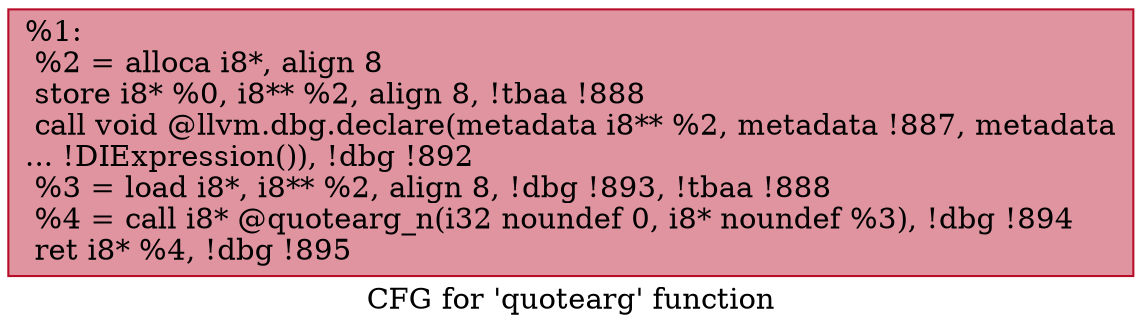 digraph "CFG for 'quotearg' function" {
	label="CFG for 'quotearg' function";

	Node0xef9590 [shape=record,color="#b70d28ff", style=filled, fillcolor="#b70d2870",label="{%1:\l  %2 = alloca i8*, align 8\l  store i8* %0, i8** %2, align 8, !tbaa !888\l  call void @llvm.dbg.declare(metadata i8** %2, metadata !887, metadata\l... !DIExpression()), !dbg !892\l  %3 = load i8*, i8** %2, align 8, !dbg !893, !tbaa !888\l  %4 = call i8* @quotearg_n(i32 noundef 0, i8* noundef %3), !dbg !894\l  ret i8* %4, !dbg !895\l}"];
}
